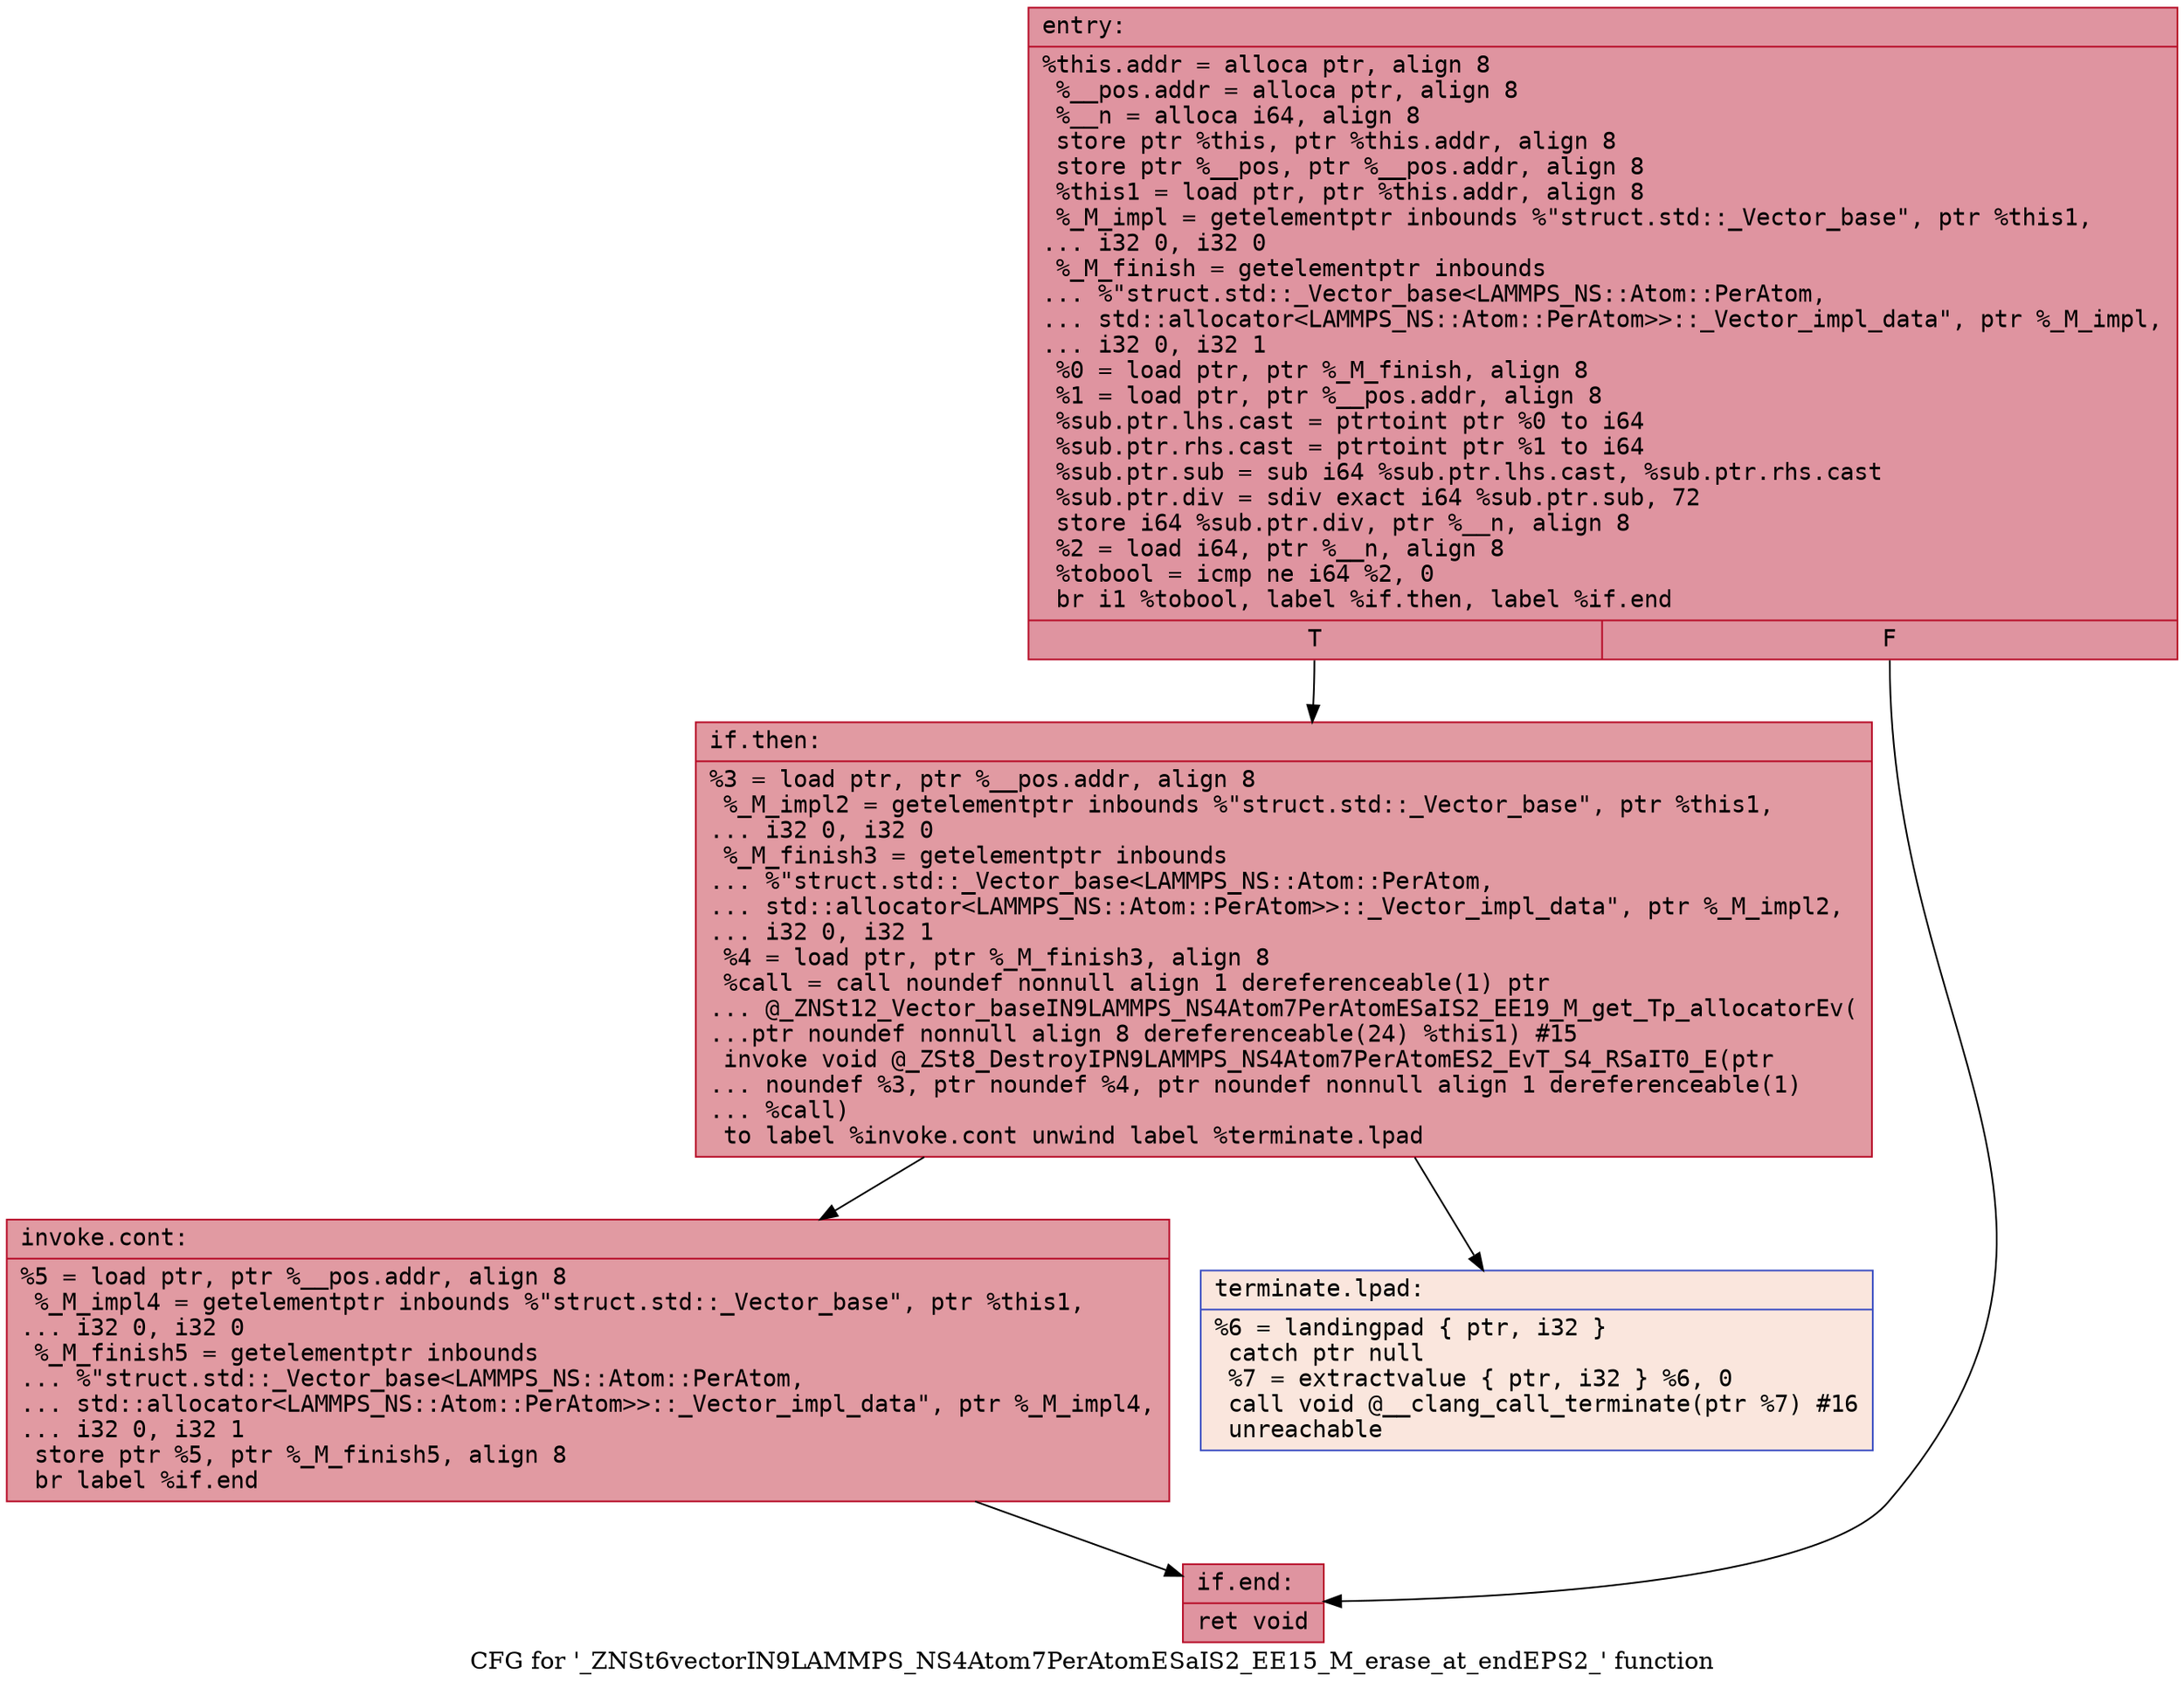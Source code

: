 digraph "CFG for '_ZNSt6vectorIN9LAMMPS_NS4Atom7PerAtomESaIS2_EE15_M_erase_at_endEPS2_' function" {
	label="CFG for '_ZNSt6vectorIN9LAMMPS_NS4Atom7PerAtomESaIS2_EE15_M_erase_at_endEPS2_' function";

	Node0x55aea921a220 [shape=record,color="#b70d28ff", style=filled, fillcolor="#b70d2870" fontname="Courier",label="{entry:\l|  %this.addr = alloca ptr, align 8\l  %__pos.addr = alloca ptr, align 8\l  %__n = alloca i64, align 8\l  store ptr %this, ptr %this.addr, align 8\l  store ptr %__pos, ptr %__pos.addr, align 8\l  %this1 = load ptr, ptr %this.addr, align 8\l  %_M_impl = getelementptr inbounds %\"struct.std::_Vector_base\", ptr %this1,\l... i32 0, i32 0\l  %_M_finish = getelementptr inbounds\l... %\"struct.std::_Vector_base\<LAMMPS_NS::Atom::PerAtom,\l... std::allocator\<LAMMPS_NS::Atom::PerAtom\>\>::_Vector_impl_data\", ptr %_M_impl,\l... i32 0, i32 1\l  %0 = load ptr, ptr %_M_finish, align 8\l  %1 = load ptr, ptr %__pos.addr, align 8\l  %sub.ptr.lhs.cast = ptrtoint ptr %0 to i64\l  %sub.ptr.rhs.cast = ptrtoint ptr %1 to i64\l  %sub.ptr.sub = sub i64 %sub.ptr.lhs.cast, %sub.ptr.rhs.cast\l  %sub.ptr.div = sdiv exact i64 %sub.ptr.sub, 72\l  store i64 %sub.ptr.div, ptr %__n, align 8\l  %2 = load i64, ptr %__n, align 8\l  %tobool = icmp ne i64 %2, 0\l  br i1 %tobool, label %if.then, label %if.end\l|{<s0>T|<s1>F}}"];
	Node0x55aea921a220:s0 -> Node0x55aea921a270[tooltip="entry -> if.then\nProbability 62.50%" ];
	Node0x55aea921a220:s1 -> Node0x55aea921ad70[tooltip="entry -> if.end\nProbability 37.50%" ];
	Node0x55aea921a270 [shape=record,color="#b70d28ff", style=filled, fillcolor="#bb1b2c70" fontname="Courier",label="{if.then:\l|  %3 = load ptr, ptr %__pos.addr, align 8\l  %_M_impl2 = getelementptr inbounds %\"struct.std::_Vector_base\", ptr %this1,\l... i32 0, i32 0\l  %_M_finish3 = getelementptr inbounds\l... %\"struct.std::_Vector_base\<LAMMPS_NS::Atom::PerAtom,\l... std::allocator\<LAMMPS_NS::Atom::PerAtom\>\>::_Vector_impl_data\", ptr %_M_impl2,\l... i32 0, i32 1\l  %4 = load ptr, ptr %_M_finish3, align 8\l  %call = call noundef nonnull align 1 dereferenceable(1) ptr\l... @_ZNSt12_Vector_baseIN9LAMMPS_NS4Atom7PerAtomESaIS2_EE19_M_get_Tp_allocatorEv(\l...ptr noundef nonnull align 8 dereferenceable(24) %this1) #15\l  invoke void @_ZSt8_DestroyIPN9LAMMPS_NS4Atom7PerAtomES2_EvT_S4_RSaIT0_E(ptr\l... noundef %3, ptr noundef %4, ptr noundef nonnull align 1 dereferenceable(1)\l... %call)\l          to label %invoke.cont unwind label %terminate.lpad\l}"];
	Node0x55aea921a270 -> Node0x55aea921b110[tooltip="if.then -> invoke.cont\nProbability 100.00%" ];
	Node0x55aea921a270 -> Node0x55aea921b190[tooltip="if.then -> terminate.lpad\nProbability 0.00%" ];
	Node0x55aea921b110 [shape=record,color="#b70d28ff", style=filled, fillcolor="#bb1b2c70" fontname="Courier",label="{invoke.cont:\l|  %5 = load ptr, ptr %__pos.addr, align 8\l  %_M_impl4 = getelementptr inbounds %\"struct.std::_Vector_base\", ptr %this1,\l... i32 0, i32 0\l  %_M_finish5 = getelementptr inbounds\l... %\"struct.std::_Vector_base\<LAMMPS_NS::Atom::PerAtom,\l... std::allocator\<LAMMPS_NS::Atom::PerAtom\>\>::_Vector_impl_data\", ptr %_M_impl4,\l... i32 0, i32 1\l  store ptr %5, ptr %_M_finish5, align 8\l  br label %if.end\l}"];
	Node0x55aea921b110 -> Node0x55aea921ad70[tooltip="invoke.cont -> if.end\nProbability 100.00%" ];
	Node0x55aea921ad70 [shape=record,color="#b70d28ff", style=filled, fillcolor="#b70d2870" fontname="Courier",label="{if.end:\l|  ret void\l}"];
	Node0x55aea921b190 [shape=record,color="#3d50c3ff", style=filled, fillcolor="#f3c7b170" fontname="Courier",label="{terminate.lpad:\l|  %6 = landingpad \{ ptr, i32 \}\l          catch ptr null\l  %7 = extractvalue \{ ptr, i32 \} %6, 0\l  call void @__clang_call_terminate(ptr %7) #16\l  unreachable\l}"];
}
